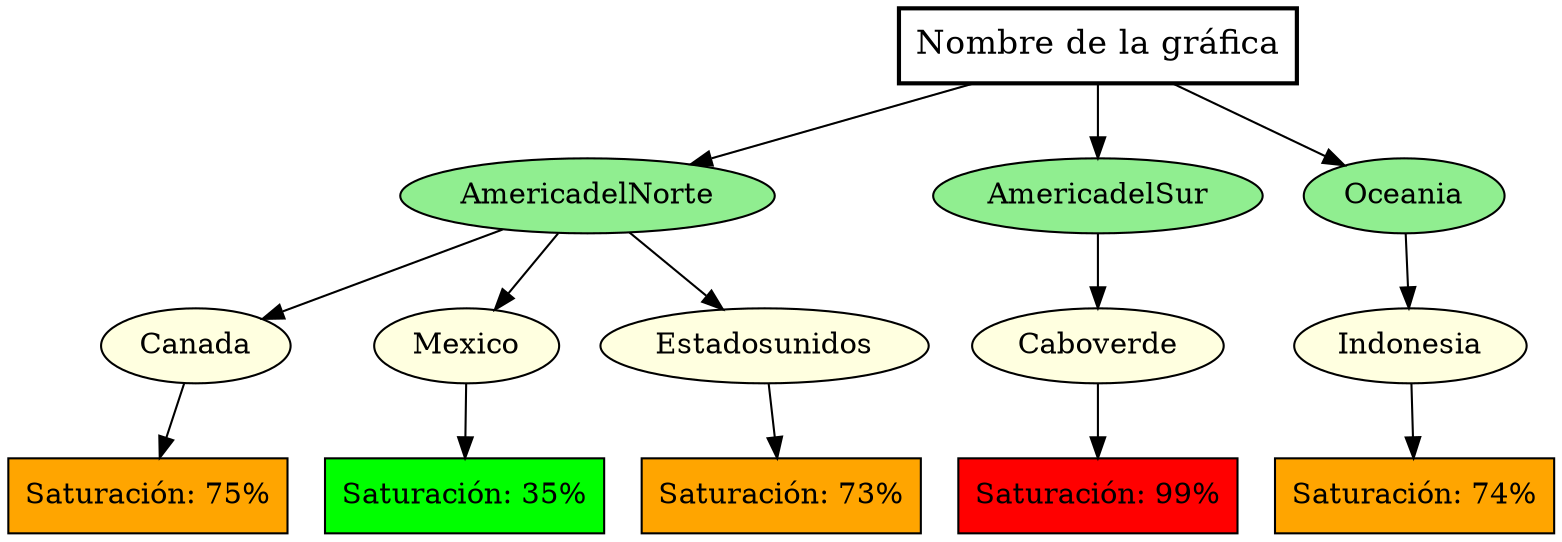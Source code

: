 // Nombre de la gráfica
digraph {
	grafico [label="Nombre de la gráfica" fillcolor=lightblue fontsize=16 shape=box style=bold]
	AmericadelNorte [fillcolor=lightgreen shape=ellipse style=filled]
	grafico -> AmericadelNorte
	Canada [fillcolor=lightyellow shape=ellipse style=filled]
	AmericadelNorte -> Canada
	Canada_saturacion [label="Saturación: 75%" fillcolor=orange shape=box style=filled]
	Canada -> Canada_saturacion
	Mexico [fillcolor=lightyellow shape=ellipse style=filled]
	AmericadelNorte -> Mexico
	Mexico_saturacion [label="Saturación: 35%" fillcolor=green shape=box style=filled]
	Mexico -> Mexico_saturacion
	Estadosunidos [fillcolor=lightyellow shape=ellipse style=filled]
	AmericadelNorte -> Estadosunidos
	Estadosunidos_saturacion [label="Saturación: 73%" fillcolor=orange shape=box style=filled]
	Estadosunidos -> Estadosunidos_saturacion
	AmericadelSur [fillcolor=lightgreen shape=ellipse style=filled]
	grafico -> AmericadelSur
	Caboverde [fillcolor=lightyellow shape=ellipse style=filled]
	AmericadelSur -> Caboverde
	Caboverde_saturacion [label="Saturación: 99%" fillcolor=red shape=box style=filled]
	Caboverde -> Caboverde_saturacion
	Oceania [fillcolor=lightgreen shape=ellipse style=filled]
	grafico -> Oceania
	Indonesia [fillcolor=lightyellow shape=ellipse style=filled]
	Oceania -> Indonesia
	Indonesia_saturacion [label="Saturación: 74%" fillcolor=orange shape=box style=filled]
	Indonesia -> Indonesia_saturacion
}
